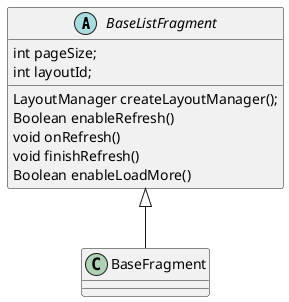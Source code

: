 @startuml
'https://plantuml.com/class-diagram
'1、继承 ArrayList 继承自 AbstractList
BaseListFragment <|-- BaseFragment

abstract BaseListFragment{
  int pageSize;
  int layoutId;

  LayoutManager createLayoutManager();
  Boolean enableRefresh()
  void onRefresh()
  void finishRefresh()
  Boolean enableLoadMore()
}
@enduml